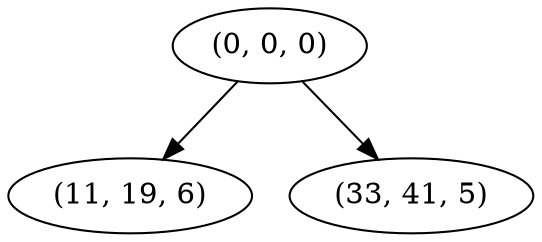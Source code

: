 digraph tree {
    "(0, 0, 0)";
    "(11, 19, 6)";
    "(33, 41, 5)";
    "(0, 0, 0)" -> "(11, 19, 6)";
    "(0, 0, 0)" -> "(33, 41, 5)";
}
